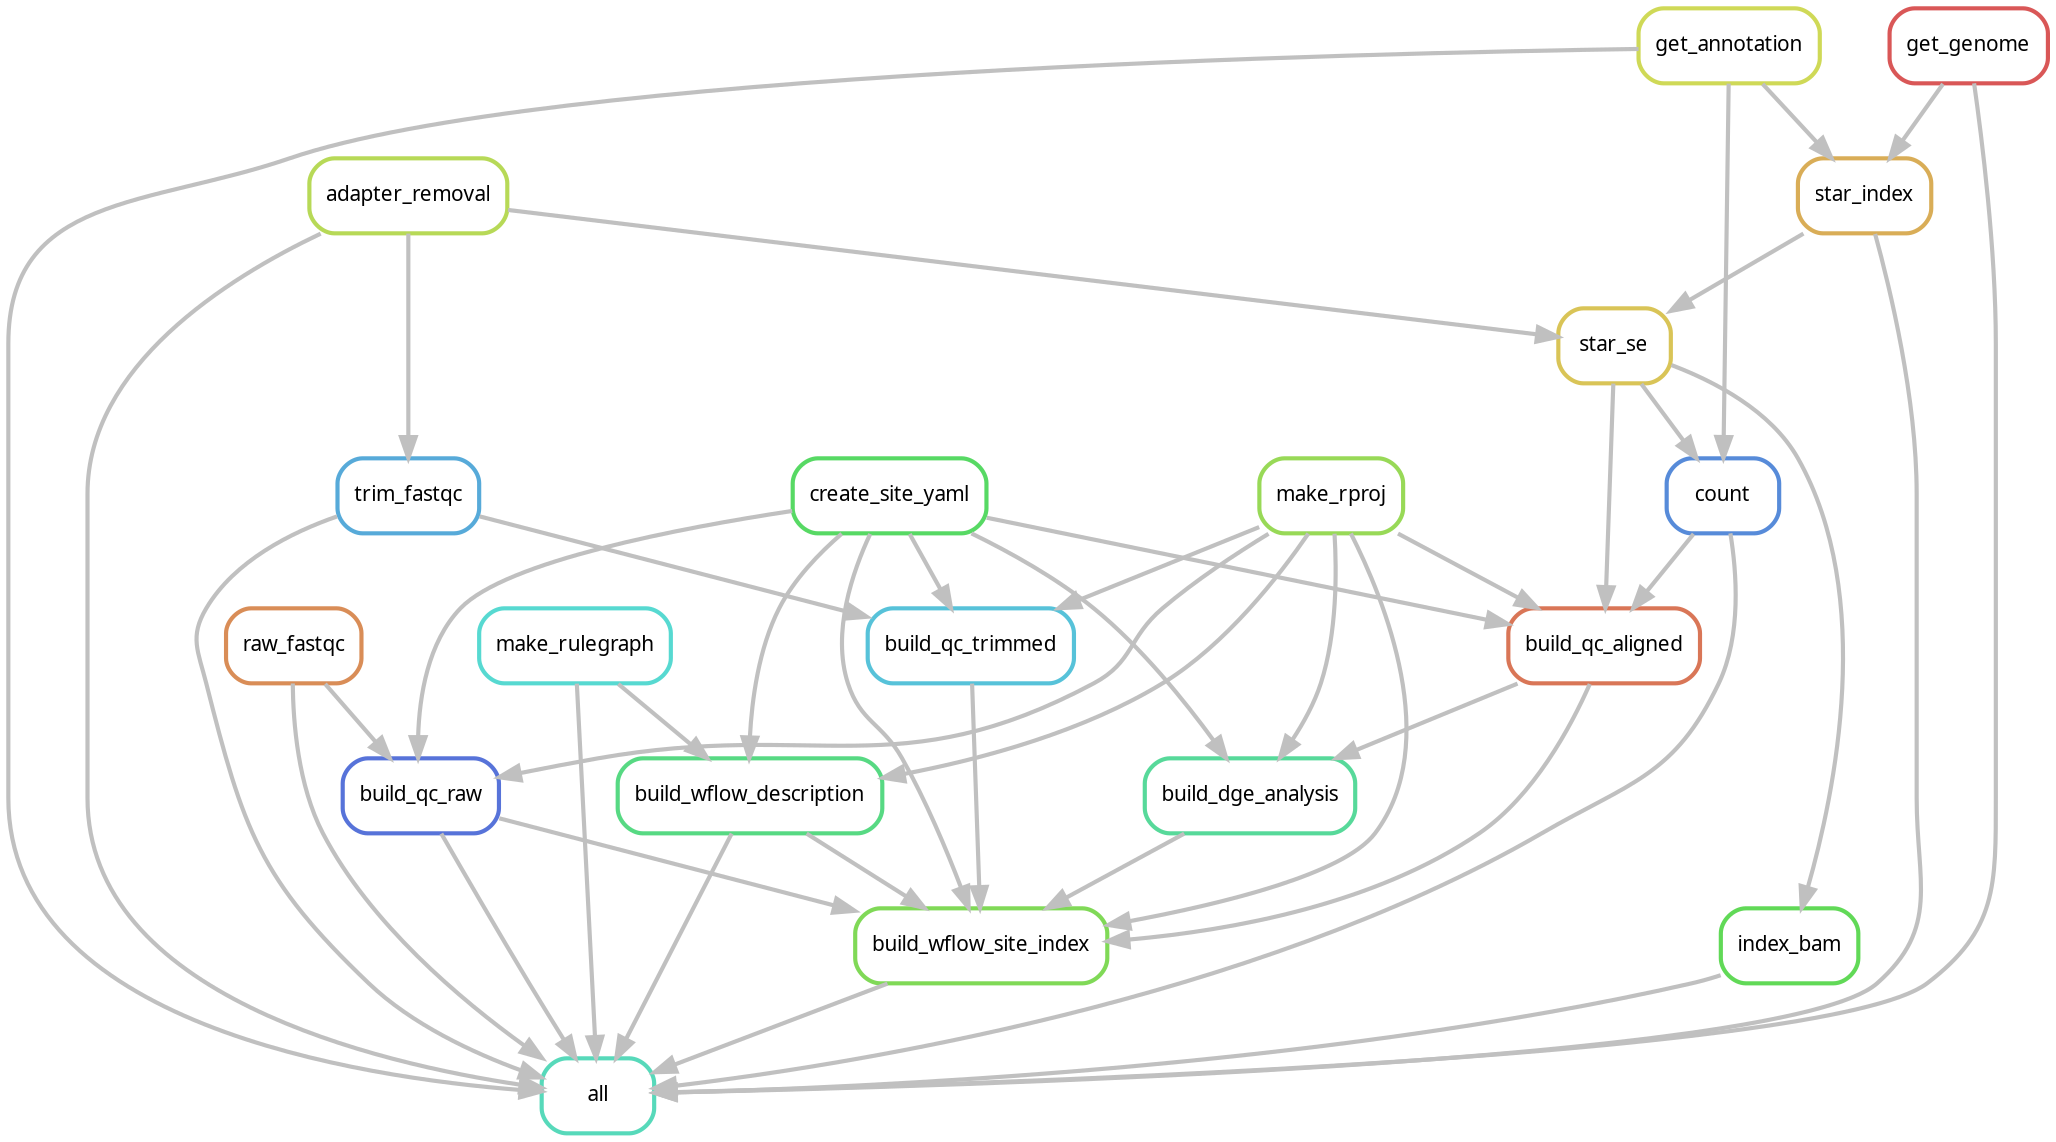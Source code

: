 digraph snakemake_dag {
    graph[bgcolor=white, margin=0];
    node[shape=box, style=rounded, fontname=sans,                 fontsize=10, penwidth=2];
    edge[penwidth=2, color=grey];
	0[label = "all", color = "0.46 0.6 0.85", style="rounded"];
	1[label = "raw_fastqc", color = "0.07 0.6 0.85", style="rounded"];
	2[label = "adapter_removal", color = "0.21 0.6 0.85", style="rounded"];
	3[label = "trim_fastqc", color = "0.56 0.6 0.85", style="rounded"];
	4[label = "index_bam", color = "0.32 0.6 0.85", style="rounded"];
	5[label = "make_rulegraph", color = "0.49 0.6 0.85", style="rounded"];
	6[label = "count", color = "0.60 0.6 0.85", style="rounded"];
	7[label = "build_wflow_site_index", color = "0.28 0.6 0.85", style="rounded"];
	8[label = "get_annotation", color = "0.18 0.6 0.85", style="rounded"];
	9[label = "get_genome", color = "0.00 0.6 0.85", style="rounded"];
	10[label = "star_index", color = "0.11 0.6 0.85", style="rounded"];
	11[label = "build_qc_raw", color = "0.63 0.6 0.85", style="rounded"];
	12[label = "build_wflow_description", color = "0.39 0.6 0.85", style="rounded"];
	13[label = "star_se", color = "0.14 0.6 0.85", style="rounded"];
	14[label = "create_site_yaml", color = "0.35 0.6 0.85", style="rounded"];
	15[label = "build_qc_aligned", color = "0.04 0.6 0.85", style="rounded"];
	16[label = "build_dge_analysis", color = "0.42 0.6 0.85", style="rounded"];
	17[label = "build_qc_trimmed", color = "0.53 0.6 0.85", style="rounded"];
	18[label = "make_rproj", color = "0.25 0.6 0.85", style="rounded"];
	9 -> 0
	1 -> 0
	10 -> 0
	2 -> 0
	7 -> 0
	8 -> 0
	4 -> 0
	12 -> 0
	5 -> 0
	3 -> 0
	6 -> 0
	11 -> 0
	2 -> 3
	13 -> 4
	8 -> 6
	13 -> 6
	15 -> 7
	18 -> 7
	14 -> 7
	12 -> 7
	16 -> 7
	17 -> 7
	11 -> 7
	8 -> 10
	9 -> 10
	18 -> 11
	1 -> 11
	14 -> 11
	18 -> 12
	5 -> 12
	14 -> 12
	2 -> 13
	10 -> 13
	18 -> 15
	13 -> 15
	6 -> 15
	14 -> 15
	15 -> 16
	18 -> 16
	14 -> 16
	18 -> 17
	14 -> 17
	3 -> 17
}            
